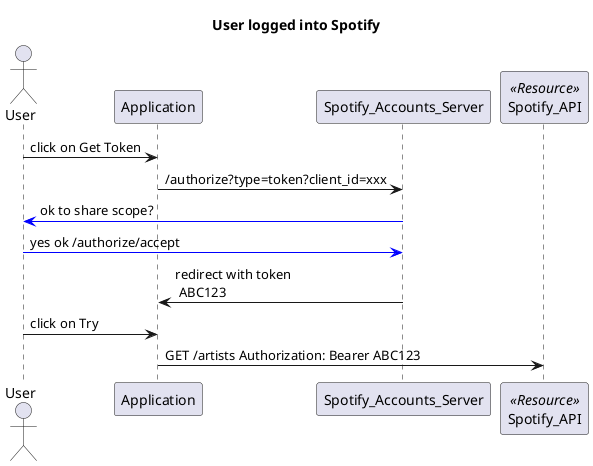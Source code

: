 @startuml

title User logged into Spotify
actor User
participant Application
participant Spotify_Accounts_Server
participant "Spotify_API" as Spotify_API <<Resource>>

User -> Application: click on Get Token
Application -> Spotify_Accounts_Server: /authorize?type=token?client_id=xxx
Spotify_Accounts_Server -[#0000FF]> User: ok to share scope?
User -[#0000FF]> Spotify_Accounts_Server: yes ok /authorize/accept
Spotify_Accounts_Server -> Application: redirect with token \n ABC123
User -> Application: click on Try
Application -> Spotify_API: GET /artists Authorization: Bearer ABC123



@enduml
